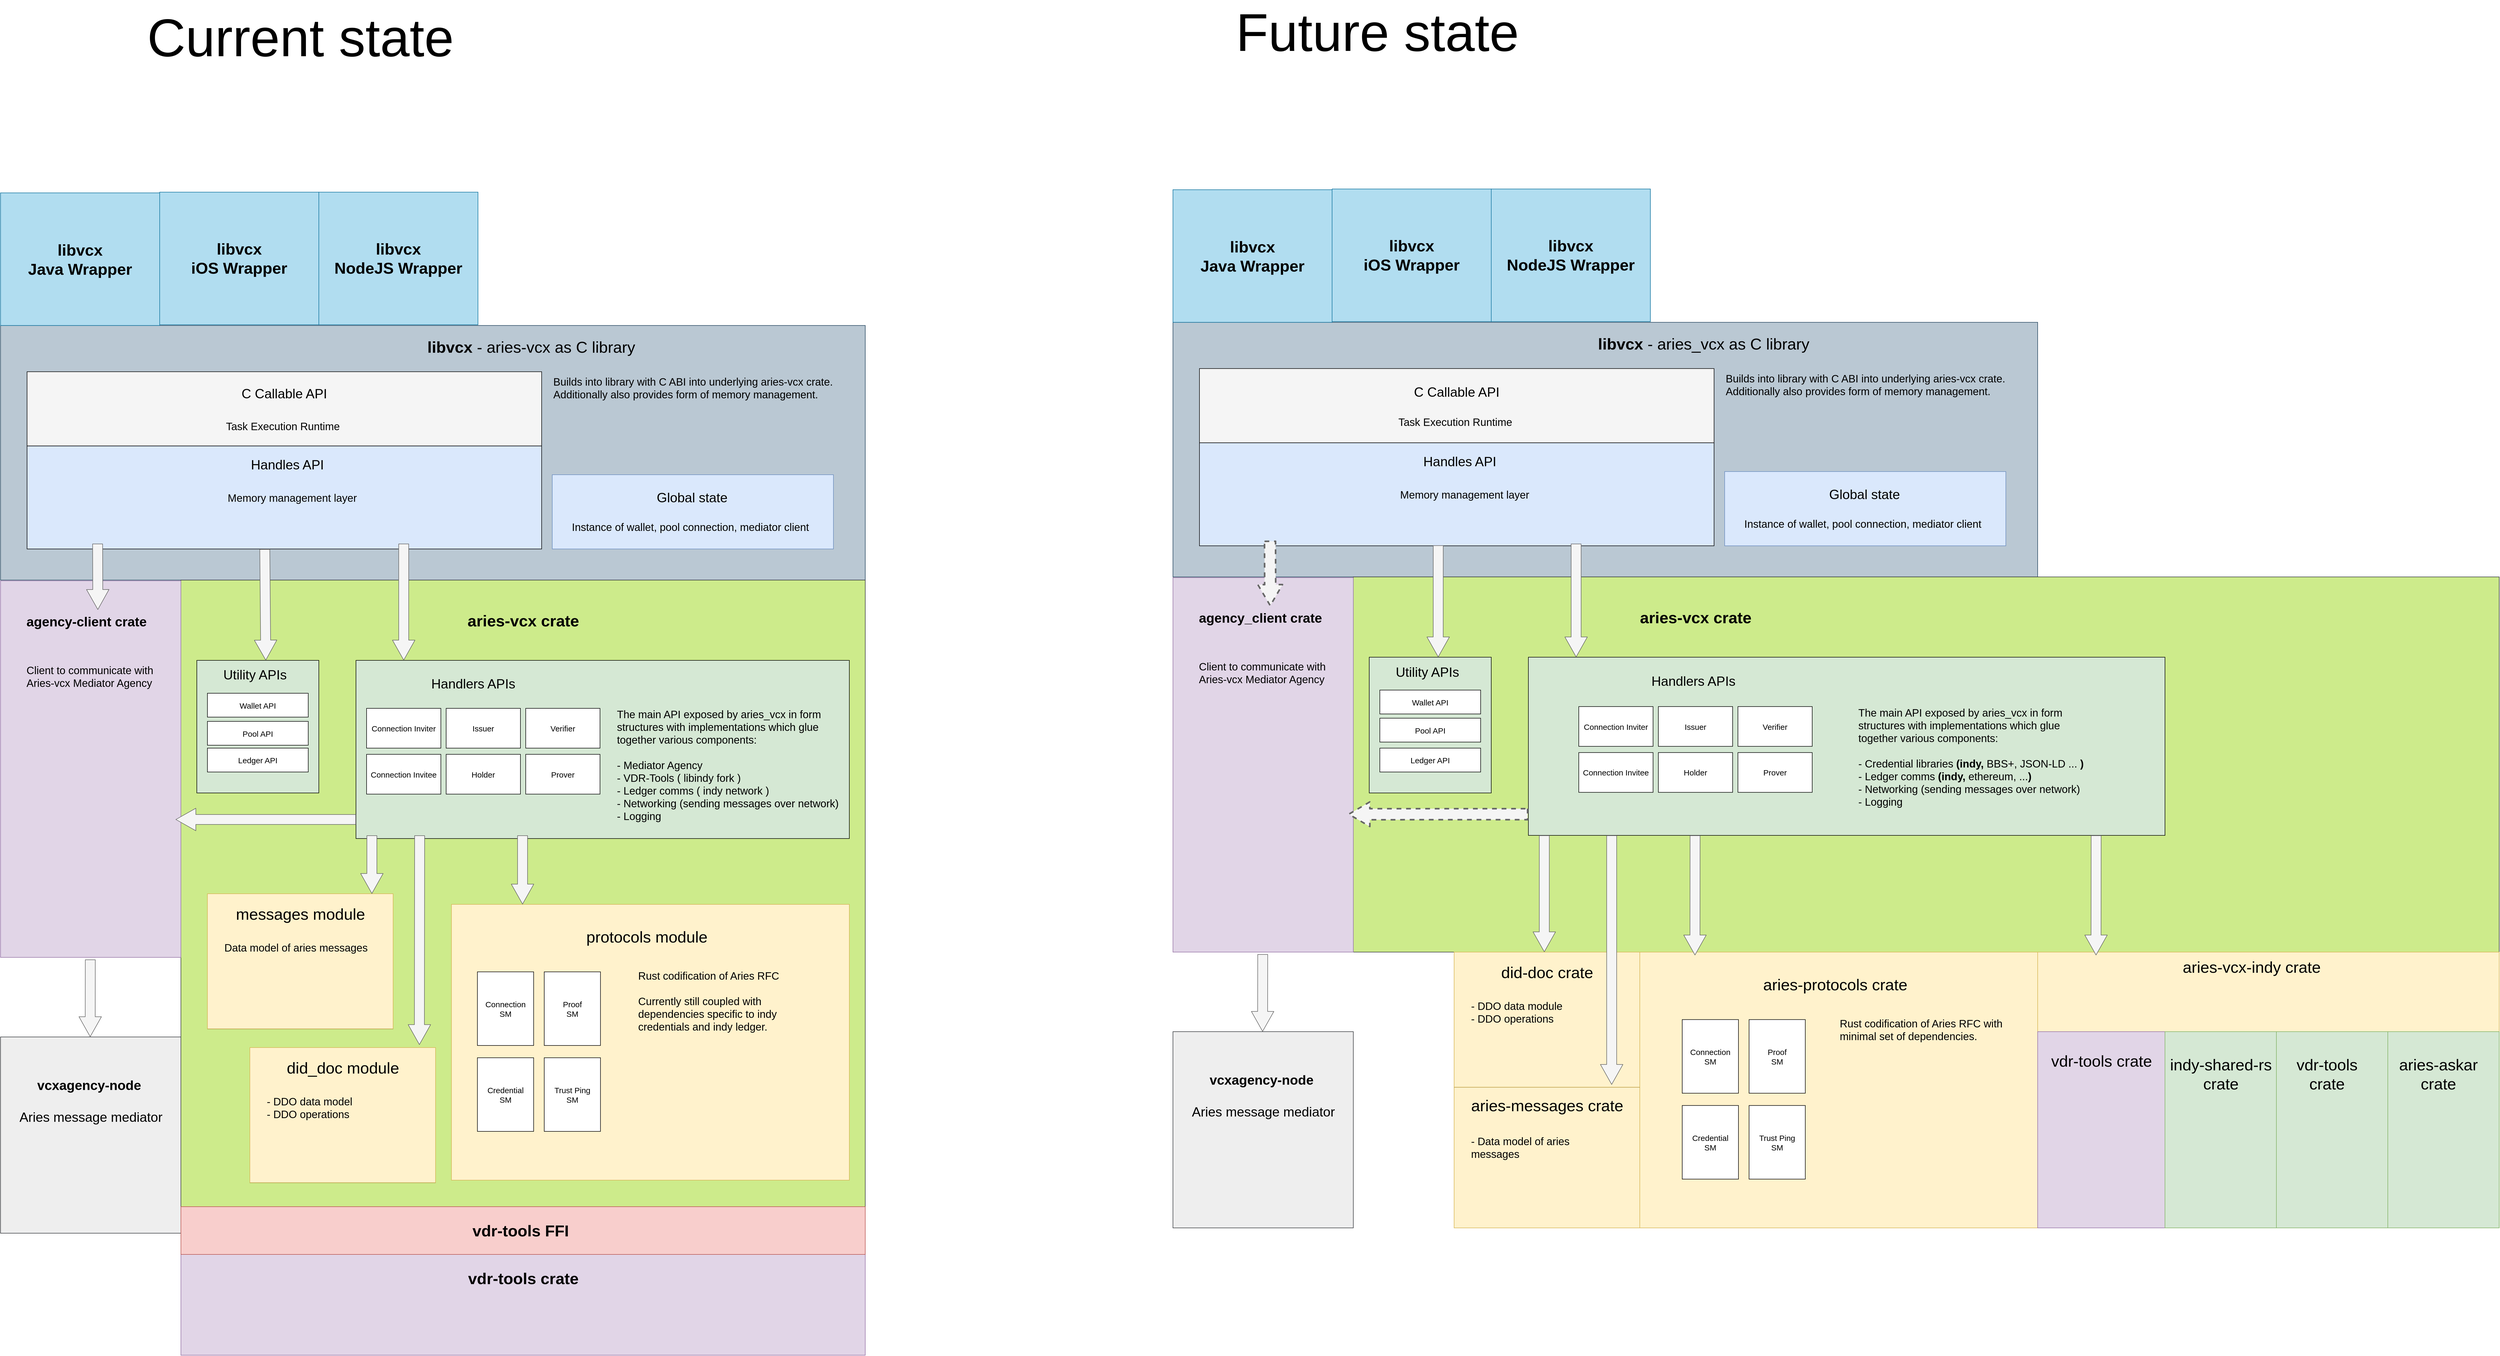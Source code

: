 <mxfile version="17.4.2" type="device"><diagram id="7Zz9Wzv7jeDoStbbdL4F" name="AriesVCX"><mxGraphModel dx="4703" dy="5279" grid="1" gridSize="10" guides="1" tooltips="1" connect="1" arrows="1" fold="1" page="1" pageScale="1" pageWidth="827" pageHeight="1169" math="0" shadow="0"><root><mxCell id="0"/><mxCell id="1" parent="0"/><mxCell id="syV9yuGqjeejQ7xi62S--37" value="&lt;font style=&quot;font-size: 100px&quot;&gt;Current state&lt;/font&gt;" style="text;html=1;align=center;verticalAlign=middle;resizable=0;points=[];autosize=1;strokeColor=none;" parent="1" vertex="1"><mxGeometry x="1550" y="10" width="590" height="50" as="geometry"/></mxCell><mxCell id="syV9yuGqjeejQ7xi62S--53" value="" style="rounded=0;whiteSpace=wrap;html=1;fillColor=#bac8d3;strokeColor=#23445d;" parent="1" vertex="1"><mxGeometry x="1280" y="578.63" width="1630" height="480" as="geometry"/></mxCell><mxCell id="syV9yuGqjeejQ7xi62S--54" value="" style="rounded=0;whiteSpace=wrap;html=1;fillColor=#cdeb8b;strokeColor=#36393d;shadow=0;strokeWidth=1;" parent="1" vertex="1"><mxGeometry x="1620" y="1058.63" width="1290" height="1231.37" as="geometry"/></mxCell><mxCell id="syV9yuGqjeejQ7xi62S--55" value="" style="rounded=0;whiteSpace=wrap;html=1;fillColor=#d5e8d4;" parent="1" vertex="1"><mxGeometry x="1950" y="1210" width="930" height="335.93" as="geometry"/></mxCell><mxCell id="syV9yuGqjeejQ7xi62S--56" value="&lt;span style=&quot;color: rgb(0 , 0 , 0)&quot;&gt;&lt;font style=&quot;font-size: 25px&quot;&gt;C Callable API&lt;br&gt;&lt;br&gt;&lt;/font&gt;&lt;/span&gt;&lt;span style=&quot;color: rgb(0 , 0 , 0) ; font-size: 20px ; text-align: left&quot;&gt;Task Execution Runtime&amp;nbsp;&lt;/span&gt;&lt;span style=&quot;color: rgb(0 , 0 , 0)&quot;&gt;&lt;font style=&quot;font-size: 25px&quot;&gt;&lt;br&gt;&lt;/font&gt;&lt;/span&gt;" style="rounded=0;whiteSpace=wrap;html=1;fillColor=#f5f5f5;fontColor=#333333;" parent="1" vertex="1"><mxGeometry x="1330" y="665.81" width="970" height="140" as="geometry"/></mxCell><mxCell id="syV9yuGqjeejQ7xi62S--57" value="" style="rounded=0;whiteSpace=wrap;html=1;fillColor=#dae8fc;" parent="1" vertex="1"><mxGeometry x="1330" y="805.81" width="970" height="194.19" as="geometry"/></mxCell><mxCell id="syV9yuGqjeejQ7xi62S--60" value="&lt;div style=&quot;text-align: left&quot;&gt;&lt;span style=&quot;font-size: 20px&quot;&gt;Memory management layer&lt;/span&gt;&lt;/div&gt;" style="text;html=1;strokeColor=none;fillColor=none;align=center;verticalAlign=middle;whiteSpace=wrap;rounded=0;" parent="1" vertex="1"><mxGeometry x="1560" y="873.53" width="540" height="58.75" as="geometry"/></mxCell><mxCell id="syV9yuGqjeejQ7xi62S--62" value="&lt;div style=&quot;text-align: center&quot;&gt;&lt;font face=&quot;helvetica&quot; style=&quot;font-size: 25px&quot;&gt;Handlers APIs&lt;/font&gt;&lt;/div&gt;" style="text;whiteSpace=wrap;html=1;" parent="1" vertex="1"><mxGeometry x="2090" y="1232.46" width="280" height="30" as="geometry"/></mxCell><mxCell id="syV9yuGqjeejQ7xi62S--63" value="&lt;span style=&quot;color: rgb(0 , 0 , 0) ; font-family: &amp;#34;helvetica&amp;#34; ; font-style: normal ; font-weight: 400 ; letter-spacing: normal ; text-align: center ; text-indent: 0px ; text-transform: none ; word-spacing: 0px ; display: inline ; float: none&quot;&gt;&lt;font style=&quot;font-size: 25px&quot;&gt;Handles API&lt;/font&gt;&lt;/span&gt;" style="text;whiteSpace=wrap;html=1;" parent="1" vertex="1"><mxGeometry x="1750" y="818.63" width="170" height="30" as="geometry"/></mxCell><mxCell id="syV9yuGqjeejQ7xi62S--64" value="&lt;font size=&quot;1&quot;&gt;&lt;b style=&quot;font-size: 30px&quot;&gt;aries-vcx crate&lt;/b&gt;&lt;/font&gt;" style="text;html=1;align=center;verticalAlign=middle;resizable=0;points=[];autosize=1;" parent="1" vertex="1"><mxGeometry x="2150" y="1120" width="230" height="30" as="geometry"/></mxCell><mxCell id="syV9yuGqjeejQ7xi62S--65" value="&lt;font style=&quot;font-size: 15px&quot;&gt;Connection Inviter&lt;/font&gt;" style="rounded=0;whiteSpace=wrap;html=1;" parent="1" vertex="1"><mxGeometry x="1970" y="1300.47" width="140" height="75" as="geometry"/></mxCell><mxCell id="syV9yuGqjeejQ7xi62S--66" value="&lt;font style=&quot;font-size: 15px&quot;&gt;Connection Invitee&lt;/font&gt;" style="rounded=0;whiteSpace=wrap;html=1;" parent="1" vertex="1"><mxGeometry x="1970" y="1387.18" width="140" height="75" as="geometry"/></mxCell><mxCell id="syV9yuGqjeejQ7xi62S--67" value="&lt;font style=&quot;font-size: 15px&quot;&gt;Issuer&lt;/font&gt;" style="rounded=0;whiteSpace=wrap;html=1;" parent="1" vertex="1"><mxGeometry x="2120" y="1300.47" width="140" height="75" as="geometry"/></mxCell><mxCell id="syV9yuGqjeejQ7xi62S--68" value="&lt;font style=&quot;font-size: 15px&quot;&gt;Holder&lt;/font&gt;" style="rounded=0;whiteSpace=wrap;html=1;" parent="1" vertex="1"><mxGeometry x="2120" y="1387.18" width="140" height="75" as="geometry"/></mxCell><mxCell id="syV9yuGqjeejQ7xi62S--69" value="&lt;font style=&quot;font-size: 15px&quot;&gt;Verifier&lt;/font&gt;" style="rounded=0;whiteSpace=wrap;html=1;" parent="1" vertex="1"><mxGeometry x="2270" y="1300.47" width="140" height="75" as="geometry"/></mxCell><mxCell id="syV9yuGqjeejQ7xi62S--70" value="&lt;font style=&quot;font-size: 15px&quot;&gt;Prover&lt;/font&gt;" style="rounded=0;whiteSpace=wrap;html=1;" parent="1" vertex="1"><mxGeometry x="2270" y="1387.18" width="140" height="75" as="geometry"/></mxCell><mxCell id="syV9yuGqjeejQ7xi62S--71" value="" style="rounded=0;whiteSpace=wrap;html=1;fillColor=#d5e8d4;" parent="1" vertex="1"><mxGeometry x="1650" y="1210" width="230" height="250" as="geometry"/></mxCell><mxCell id="syV9yuGqjeejQ7xi62S--72" value="&lt;div style=&quot;text-align: center&quot;&gt;&lt;font face=&quot;helvetica&quot; style=&quot;font-size: 25px&quot;&gt;Utility APIs&lt;/font&gt;&lt;/div&gt;" style="text;whiteSpace=wrap;html=1;" parent="1" vertex="1"><mxGeometry x="1697.5" y="1215.46" width="132.5" height="30" as="geometry"/></mxCell><mxCell id="syV9yuGqjeejQ7xi62S--73" value="&lt;font style=&quot;font-size: 15px&quot;&gt;Wallet API&lt;/font&gt;" style="rounded=0;whiteSpace=wrap;html=1;" parent="1" vertex="1"><mxGeometry x="1670" y="1272" width="190" height="45" as="geometry"/></mxCell><mxCell id="syV9yuGqjeejQ7xi62S--74" value="&lt;font style=&quot;font-size: 15px&quot;&gt;Pool API&lt;/font&gt;" style="rounded=0;whiteSpace=wrap;html=1;" parent="1" vertex="1"><mxGeometry x="1670" y="1325" width="190" height="45" as="geometry"/></mxCell><mxCell id="syV9yuGqjeejQ7xi62S--75" value="&lt;font style=&quot;font-size: 20px&quot;&gt;The main API exposed by aries_vcx in form&amp;nbsp;&lt;br&gt;structures with implementations which&amp;nbsp;glue&lt;br&gt;together various components:&lt;br&gt;&lt;br&gt;- Mediator Agency&lt;br&gt;- VDR-Tools ( libindy fork )&lt;br&gt;- Ledger comms ( indy network )&lt;br&gt;- Networking (sending messages over network)&lt;br&gt;- Logging&lt;br&gt;&lt;/font&gt;" style="text;html=1;align=left;verticalAlign=middle;resizable=0;points=[];autosize=1;fillColor=none;" parent="1" vertex="1"><mxGeometry x="2440" y="1327.18" width="430" height="160" as="geometry"/></mxCell><mxCell id="syV9yuGqjeejQ7xi62S--76" value="&lt;font style=&quot;font-size: 30px&quot;&gt;&lt;b&gt;libvcx&lt;/b&gt;&amp;nbsp;-&amp;nbsp;aries-vcx&lt;b&gt; &lt;/b&gt;as C library&lt;/font&gt;" style="text;html=1;align=center;verticalAlign=middle;resizable=0;points=[];autosize=1;" parent="1" vertex="1"><mxGeometry x="2075" y="603.63" width="410" height="30" as="geometry"/></mxCell><mxCell id="syV9yuGqjeejQ7xi62S--77" value="&lt;font style=&quot;font-size: 20px&quot;&gt;Builds into library with C ABI into underlying aries-vcx crate.&lt;br&gt;Additionally also provides form of memory management.&lt;br&gt;&lt;/font&gt;" style="text;whiteSpace=wrap;html=1;" parent="1" vertex="1"><mxGeometry x="2320" y="665.81" width="560" height="119.07" as="geometry"/></mxCell><mxCell id="syV9yuGqjeejQ7xi62S--78" value="" style="group;strokeColor=#000000;" parent="1" vertex="1" connectable="0"><mxGeometry x="2130" y="1670" width="750" height="520" as="geometry"/></mxCell><mxCell id="syV9yuGqjeejQ7xi62S--79" value="" style="rounded=0;whiteSpace=wrap;html=1;fillColor=#fff2cc;strokeColor=#d6b656;" parent="syV9yuGqjeejQ7xi62S--78" vertex="1"><mxGeometry width="750" height="520" as="geometry"/></mxCell><mxCell id="syV9yuGqjeejQ7xi62S--80" value="&lt;font size=&quot;1&quot;&gt;&lt;span style=&quot;font-size: 30px&quot;&gt;protocols module&lt;/span&gt;&lt;/font&gt;" style="text;html=1;align=center;verticalAlign=middle;resizable=0;points=[];autosize=1;" parent="syV9yuGqjeejQ7xi62S--78" vertex="1"><mxGeometry x="247.747" y="46.27" width="240" height="30" as="geometry"/></mxCell><mxCell id="syV9yuGqjeejQ7xi62S--81" value="&lt;font style=&quot;font-size: 15px&quot;&gt;Connection &lt;br&gt;SM&lt;/font&gt;" style="rounded=0;whiteSpace=wrap;html=1;" parent="syV9yuGqjeejQ7xi62S--78" vertex="1"><mxGeometry x="48.913" y="127.25" width="105.978" height="138.818" as="geometry"/></mxCell><mxCell id="syV9yuGqjeejQ7xi62S--82" value="&lt;font style=&quot;font-size: 20px&quot;&gt;&lt;span style=&quot;color: rgb(0 , 0 , 0) ; font-family: &amp;#34;helvetica&amp;#34; ; font-style: normal ; font-weight: 400 ; letter-spacing: normal ; text-align: left ; text-indent: 0px ; text-transform: none ; word-spacing: 0px ; display: inline ; float: none&quot;&gt;Rust codification of Aries RFC&lt;br&gt;&lt;/span&gt;&lt;br&gt;Currently still coupled with dependencies specific to indy credentials and indy ledger.&lt;br style=&quot;color: rgb(0 , 0 , 0) ; font-family: &amp;#34;helvetica&amp;#34; ; font-style: normal ; font-weight: 400 ; letter-spacing: normal ; text-align: left ; text-indent: 0px ; text-transform: none ; word-spacing: 0px&quot;&gt;&lt;br&gt;&lt;/font&gt;" style="text;whiteSpace=wrap;html=1;" parent="syV9yuGqjeejQ7xi62S--78" vertex="1"><mxGeometry x="350" y="115.68" width="361.34" height="184.32" as="geometry"/></mxCell><mxCell id="syV9yuGqjeejQ7xi62S--83" value="&lt;font style=&quot;font-size: 15px&quot;&gt;Credential&lt;br&gt;SM&lt;/font&gt;" style="rounded=0;whiteSpace=wrap;html=1;" parent="syV9yuGqjeejQ7xi62S--78" vertex="1"><mxGeometry x="48.913" y="289.204" width="105.978" height="138.818" as="geometry"/></mxCell><mxCell id="syV9yuGqjeejQ7xi62S--84" value="&lt;font style=&quot;font-size: 15px&quot;&gt;Proof&lt;br&gt;SM&lt;/font&gt;" style="rounded=0;whiteSpace=wrap;html=1;" parent="syV9yuGqjeejQ7xi62S--78" vertex="1"><mxGeometry x="174.897" y="127.25" width="105.978" height="138.818" as="geometry"/></mxCell><mxCell id="syV9yuGqjeejQ7xi62S--85" value="&lt;font style=&quot;font-size: 15px&quot;&gt;Trust Ping&lt;br&gt;SM&lt;/font&gt;" style="rounded=0;whiteSpace=wrap;html=1;" parent="syV9yuGqjeejQ7xi62S--78" vertex="1"><mxGeometry x="174.897" y="289.204" width="105.978" height="138.818" as="geometry"/></mxCell><mxCell id="syV9yuGqjeejQ7xi62S--86" value="" style="group;strokeColor=#000000;" parent="1" vertex="1" connectable="0"><mxGeometry x="1280" y="1060" width="340" height="710" as="geometry"/></mxCell><mxCell id="syV9yuGqjeejQ7xi62S--87" value="" style="rounded=0;whiteSpace=wrap;html=1;fillColor=#e1d5e7;strokeColor=#9673a6;" parent="syV9yuGqjeejQ7xi62S--86" vertex="1"><mxGeometry width="340" height="710.0" as="geometry"/></mxCell><mxCell id="syV9yuGqjeejQ7xi62S--88" value="&lt;b style=&quot;color: rgb(0 , 0 , 0) ; font-family: &amp;#34;helvetica&amp;#34; ; font-size: 12px ; font-style: normal ; letter-spacing: normal ; text-align: center ; text-indent: 0px ; text-transform: none ; word-spacing: 0px&quot;&gt;&lt;font style=&quot;font-size: 25px&quot;&gt;agency-client crate&lt;/font&gt;&lt;/b&gt;" style="text;whiteSpace=wrap;html=1;" parent="syV9yuGqjeejQ7xi62S--86" vertex="1"><mxGeometry x="47.449" y="54.619" width="271.948" height="81.929" as="geometry"/></mxCell><mxCell id="syV9yuGqjeejQ7xi62S--89" value="&lt;font style=&quot;color: rgb(0 , 0 , 0) ; font-style: normal ; font-weight: 400 ; letter-spacing: normal ; text-align: left ; text-indent: 0px ; text-transform: none ; word-spacing: 0px ; font-family: &amp;#34;helvetica&amp;#34; ; font-size: 20px&quot;&gt;Client to communicate with&lt;br&gt;Aries-vcx Mediator Agency&lt;span style=&quot;color: rgb(0 , 0 , 0) ; font-family: &amp;#34;helvetica&amp;#34; ; font-style: normal ; font-weight: 400 ; letter-spacing: normal ; text-align: left ; text-indent: 0px ; text-transform: none ; word-spacing: 0px&quot;&gt;&lt;br&gt;&lt;/span&gt;&lt;/font&gt;" style="text;whiteSpace=wrap;html=1;" parent="syV9yuGqjeejQ7xi62S--86" vertex="1"><mxGeometry x="47.452" y="149.999" width="313.158" height="382.308" as="geometry"/></mxCell><mxCell id="syV9yuGqjeejQ7xi62S--90" value="" style="rounded=0;whiteSpace=wrap;html=1;fillColor=#dae8fc;strokeColor=#6c8ebf;" parent="1" vertex="1"><mxGeometry x="2320" y="860" width="530" height="140" as="geometry"/></mxCell><mxCell id="syV9yuGqjeejQ7xi62S--91" value="&lt;div style=&quot;text-align: center&quot;&gt;&lt;font face=&quot;helvetica&quot; style=&quot;font-size: 25px ; font-weight: normal&quot;&gt;Global state&lt;/font&gt;&lt;/div&gt;" style="text;whiteSpace=wrap;html=1;fontStyle=1" parent="1" vertex="1"><mxGeometry x="2515" y="881.13" width="280" height="30" as="geometry"/></mxCell><mxCell id="syV9yuGqjeejQ7xi62S--92" value="&lt;div style=&quot;text-align: left&quot;&gt;&lt;span style=&quot;font-size: 20px&quot;&gt;Instance of wallet, pool connection, mediator client&lt;/span&gt;&lt;/div&gt;" style="text;html=1;strokeColor=none;fillColor=none;align=center;verticalAlign=middle;whiteSpace=wrap;rounded=0;" parent="1" vertex="1"><mxGeometry x="2330" y="950" width="500.62" height="15.05" as="geometry"/></mxCell><mxCell id="syV9yuGqjeejQ7xi62S--93" value="" style="shape=flexArrow;endArrow=classic;html=1;endWidth=22.561;endSize=12.212;width=18.824;fillColor=#f5f5f5;strokeColor=#666666;" parent="1" edge="1"><mxGeometry width="50" height="50" relative="1" as="geometry"><mxPoint x="2040" y="990" as="sourcePoint"/><mxPoint x="2040" y="1210" as="targetPoint"/></mxGeometry></mxCell><mxCell id="syV9yuGqjeejQ7xi62S--103" value="&lt;font style=&quot;font-size: 30px&quot;&gt;&lt;b&gt;libvcx &lt;br&gt;Java Wrapper&lt;/b&gt;&lt;/font&gt;" style="rounded=0;whiteSpace=wrap;html=1;fillColor=#b1ddf0;strokeColor=#10739e;" parent="1" vertex="1"><mxGeometry x="1280" y="328.63" width="300" height="250" as="geometry"/></mxCell><mxCell id="syV9yuGqjeejQ7xi62S--104" value="&lt;font style=&quot;font-size: 30px&quot;&gt;&lt;b&gt;libvcx&lt;br&gt;NodeJS Wrapper&lt;/b&gt;&lt;/font&gt;" style="rounded=0;whiteSpace=wrap;html=1;fillColor=#b1ddf0;strokeColor=#10739e;" parent="1" vertex="1"><mxGeometry x="1880" y="327.26" width="300" height="250" as="geometry"/></mxCell><mxCell id="syV9yuGqjeejQ7xi62S--105" value="&lt;font style=&quot;font-size: 30px&quot;&gt;&lt;b&gt;libvcx&lt;br&gt;iOS Wrapper&lt;/b&gt;&lt;/font&gt;" style="rounded=0;whiteSpace=wrap;html=1;fillColor=#b1ddf0;strokeColor=#10739e;" parent="1" vertex="1"><mxGeometry x="1580" y="327.26" width="300" height="250" as="geometry"/></mxCell><mxCell id="syV9yuGqjeejQ7xi62S--106" value="" style="shape=flexArrow;endArrow=classic;html=1;endWidth=22.561;endSize=12.212;width=18.824;fillColor=#f5f5f5;strokeColor=#666666;exitX=0.462;exitY=1.001;exitDx=0;exitDy=0;exitPerimeter=0;" parent="1" source="syV9yuGqjeejQ7xi62S--57" edge="1"><mxGeometry width="50" height="50" relative="1" as="geometry"><mxPoint x="1780" y="1024.879" as="sourcePoint"/><mxPoint x="1780" y="1210" as="targetPoint"/></mxGeometry></mxCell><mxCell id="syV9yuGqjeejQ7xi62S--117" value="" style="group;strokeColor=#000000;" parent="1" vertex="1" connectable="0"><mxGeometry x="1670" y="1650" width="350" height="254.69" as="geometry"/></mxCell><mxCell id="syV9yuGqjeejQ7xi62S--118" value="" style="rounded=0;whiteSpace=wrap;html=1;fillColor=#fff2cc;strokeColor=#d6b656;" parent="syV9yuGqjeejQ7xi62S--117" vertex="1"><mxGeometry width="350" height="254.69" as="geometry"/></mxCell><mxCell id="syV9yuGqjeejQ7xi62S--119" value="&lt;font size=&quot;1&quot;&gt;&lt;span style=&quot;font-size: 30px&quot;&gt;messages module&lt;/span&gt;&lt;/font&gt;" style="text;html=1;align=center;verticalAlign=middle;resizable=0;points=[];autosize=1;" parent="syV9yuGqjeejQ7xi62S--117" vertex="1"><mxGeometry x="45.0" y="22.663" width="260" height="30" as="geometry"/></mxCell><mxCell id="syV9yuGqjeejQ7xi62S--121" value="&lt;font face=&quot;helvetica&quot;&gt;&lt;span style=&quot;font-size: 20px&quot;&gt;Data model of aries messages&lt;/span&gt;&lt;/font&gt;" style="text;whiteSpace=wrap;html=1;" parent="syV9yuGqjeejQ7xi62S--117" vertex="1"><mxGeometry x="29.51" y="83.16" width="290.49" height="101.27" as="geometry"/></mxCell><mxCell id="syV9yuGqjeejQ7xi62S--127" value="" style="shape=flexArrow;endArrow=classic;html=1;endWidth=22.561;endSize=12.212;width=18.824;fillColor=#f5f5f5;strokeColor=#666666;" parent="1" edge="1"><mxGeometry width="50" height="50" relative="1" as="geometry"><mxPoint x="1980" y="1540" as="sourcePoint"/><mxPoint x="1980" y="1650" as="targetPoint"/></mxGeometry></mxCell><mxCell id="syV9yuGqjeejQ7xi62S--128" value="" style="shape=flexArrow;endArrow=classic;html=1;endWidth=22.561;endSize=12.212;width=18.824;fillColor=#f5f5f5;strokeColor=#666666;" parent="1" edge="1"><mxGeometry width="50" height="50" relative="1" as="geometry"><mxPoint x="2264" y="1540" as="sourcePoint"/><mxPoint x="2264" y="1670" as="targetPoint"/></mxGeometry></mxCell><mxCell id="syV9yuGqjeejQ7xi62S--129" value="" style="group;strokeColor=#000000;" parent="1" vertex="1" connectable="0"><mxGeometry x="1750" y="1940" width="350" height="254.69" as="geometry"/></mxCell><mxCell id="syV9yuGqjeejQ7xi62S--130" value="" style="rounded=0;whiteSpace=wrap;html=1;fillColor=#fff2cc;strokeColor=#d6b656;" parent="syV9yuGqjeejQ7xi62S--129" vertex="1"><mxGeometry width="350" height="254.69" as="geometry"/></mxCell><mxCell id="syV9yuGqjeejQ7xi62S--131" value="&lt;font size=&quot;1&quot;&gt;&lt;span style=&quot;font-size: 30px&quot;&gt;did_doc module&lt;/span&gt;&lt;/font&gt;" style="text;html=1;align=center;verticalAlign=middle;resizable=0;points=[];autosize=1;" parent="syV9yuGqjeejQ7xi62S--129" vertex="1"><mxGeometry x="60.0" y="22.663" width="230" height="30" as="geometry"/></mxCell><mxCell id="syV9yuGqjeejQ7xi62S--132" value="&lt;font face=&quot;helvetica&quot;&gt;&lt;span style=&quot;font-size: 20px&quot;&gt;- DDO data model&lt;br&gt;- DDO operations&lt;br&gt;&lt;/span&gt;&lt;/font&gt;" style="text;whiteSpace=wrap;html=1;" parent="syV9yuGqjeejQ7xi62S--129" vertex="1"><mxGeometry x="29.512" y="83.161" width="247.846" height="101.27" as="geometry"/></mxCell><mxCell id="syV9yuGqjeejQ7xi62S--133" value="" style="shape=flexArrow;endArrow=classic;html=1;endWidth=22.561;endSize=12.212;width=18.824;fillColor=#f5f5f5;strokeColor=#666666;entryX=0.913;entryY=-0.02;entryDx=0;entryDy=0;entryPerimeter=0;" parent="1" target="syV9yuGqjeejQ7xi62S--130" edge="1"><mxGeometry width="50" height="50" relative="1" as="geometry"><mxPoint x="2070" y="1540" as="sourcePoint"/><mxPoint x="2067" y="1650" as="targetPoint"/></mxGeometry></mxCell><mxCell id="syV9yuGqjeejQ7xi62S--135" value="" style="shape=flexArrow;endArrow=classic;html=1;endWidth=22.561;endSize=12.212;width=18.824;fillColor=#f5f5f5;strokeColor=#666666;entryX=0.5;entryY=0;entryDx=0;entryDy=0;" parent="1" target="syV9yuGqjeejQ7xi62S--88" edge="1"><mxGeometry width="50" height="50" relative="1" as="geometry"><mxPoint x="1463" y="990" as="sourcePoint"/><mxPoint x="1470" y="1080" as="targetPoint"/></mxGeometry></mxCell><mxCell id="syV9yuGqjeejQ7xi62S--134" value="" style="shape=flexArrow;endArrow=classic;html=1;endWidth=22.561;endSize=12.212;width=18.824;fillColor=#f5f5f5;strokeColor=#666666;" parent="1" edge="1"><mxGeometry width="50" height="50" relative="1" as="geometry"><mxPoint x="1950" y="1510" as="sourcePoint"/><mxPoint x="1610" y="1510" as="targetPoint"/></mxGeometry></mxCell><mxCell id="1e5rBk3PHPZk0j-CVuZ7-1" value="" style="rounded=0;whiteSpace=wrap;html=1;fillColor=#bac8d3;strokeColor=#23445d;" parent="1" vertex="1"><mxGeometry x="3490" y="572.67" width="1630" height="480" as="geometry"/></mxCell><mxCell id="1e5rBk3PHPZk0j-CVuZ7-2" value="" style="rounded=0;whiteSpace=wrap;html=1;fillColor=#cdeb8b;strokeColor=#36393d;shadow=0;strokeWidth=1;" parent="1" vertex="1"><mxGeometry x="3830" y="1052.67" width="2160" height="707.33" as="geometry"/></mxCell><mxCell id="1e5rBk3PHPZk0j-CVuZ7-3" value="" style="rounded=0;whiteSpace=wrap;html=1;fillColor=#d5e8d4;" parent="1" vertex="1"><mxGeometry x="4160" y="1204.04" width="1200" height="335.93" as="geometry"/></mxCell><mxCell id="1e5rBk3PHPZk0j-CVuZ7-4" value="&lt;span style=&quot;color: rgb(0 , 0 , 0)&quot;&gt;&lt;font style=&quot;font-size: 25px&quot;&gt;C Callable API&lt;br&gt;&lt;br&gt;&lt;/font&gt;&lt;/span&gt;&lt;span style=&quot;color: rgb(0 , 0 , 0) ; font-size: 20px ; text-align: left&quot;&gt;Task Execution Runtime&amp;nbsp;&lt;/span&gt;" style="rounded=0;whiteSpace=wrap;html=1;fillColor=#f5f5f5;fontColor=#333333;" parent="1" vertex="1"><mxGeometry x="3540" y="659.85" width="970" height="140" as="geometry"/></mxCell><mxCell id="1e5rBk3PHPZk0j-CVuZ7-5" value="" style="rounded=0;whiteSpace=wrap;html=1;fillColor=#dae8fc;" parent="1" vertex="1"><mxGeometry x="3540" y="799.85" width="970" height="194.19" as="geometry"/></mxCell><mxCell id="1e5rBk3PHPZk0j-CVuZ7-6" value="&lt;div style=&quot;text-align: left&quot;&gt;&lt;span style=&quot;font-size: 20px&quot;&gt;Memory management layer&lt;/span&gt;&lt;br&gt;&lt;/div&gt;" style="text;html=1;strokeColor=none;fillColor=none;align=center;verticalAlign=middle;whiteSpace=wrap;rounded=0;" parent="1" vertex="1"><mxGeometry x="3770" y="867.57" width="540" height="58.75" as="geometry"/></mxCell><mxCell id="1e5rBk3PHPZk0j-CVuZ7-7" value="&lt;div style=&quot;text-align: center&quot;&gt;&lt;font face=&quot;helvetica&quot; style=&quot;font-size: 25px&quot;&gt;Handlers APIs&lt;/font&gt;&lt;/div&gt;" style="text;whiteSpace=wrap;html=1;" parent="1" vertex="1"><mxGeometry x="4390" y="1226.5" width="280" height="30" as="geometry"/></mxCell><mxCell id="1e5rBk3PHPZk0j-CVuZ7-8" value="&lt;span style=&quot;color: rgb(0 , 0 , 0) ; font-family: &amp;#34;helvetica&amp;#34; ; font-style: normal ; font-weight: 400 ; letter-spacing: normal ; text-align: center ; text-indent: 0px ; text-transform: none ; word-spacing: 0px ; display: inline ; float: none&quot;&gt;&lt;font style=&quot;font-size: 25px&quot;&gt;Handles API&lt;/font&gt;&lt;/span&gt;" style="text;whiteSpace=wrap;html=1;" parent="1" vertex="1"><mxGeometry x="3960" y="812.67" width="170" height="30" as="geometry"/></mxCell><mxCell id="1e5rBk3PHPZk0j-CVuZ7-9" value="&lt;font size=&quot;1&quot;&gt;&lt;b style=&quot;font-size: 30px&quot;&gt;aries-vcx crate&lt;/b&gt;&lt;/font&gt;" style="text;html=1;align=center;verticalAlign=middle;resizable=0;points=[];autosize=1;" parent="1" vertex="1"><mxGeometry x="4360" y="1114.04" width="230" height="30" as="geometry"/></mxCell><mxCell id="1e5rBk3PHPZk0j-CVuZ7-10" value="&lt;font style=&quot;font-size: 15px&quot;&gt;Connection Inviter&lt;/font&gt;" style="rounded=0;whiteSpace=wrap;html=1;" parent="1" vertex="1"><mxGeometry x="4255" y="1297.11" width="140" height="75" as="geometry"/></mxCell><mxCell id="1e5rBk3PHPZk0j-CVuZ7-11" value="&lt;font style=&quot;font-size: 15px&quot;&gt;Connection Invitee&lt;/font&gt;" style="rounded=0;whiteSpace=wrap;html=1;" parent="1" vertex="1"><mxGeometry x="4255" y="1383.82" width="140" height="75" as="geometry"/></mxCell><mxCell id="1e5rBk3PHPZk0j-CVuZ7-12" value="&lt;font style=&quot;font-size: 15px&quot;&gt;Issuer&lt;/font&gt;" style="rounded=0;whiteSpace=wrap;html=1;" parent="1" vertex="1"><mxGeometry x="4405" y="1297.11" width="140" height="75" as="geometry"/></mxCell><mxCell id="1e5rBk3PHPZk0j-CVuZ7-13" value="&lt;font style=&quot;font-size: 15px&quot;&gt;Holder&lt;/font&gt;" style="rounded=0;whiteSpace=wrap;html=1;" parent="1" vertex="1"><mxGeometry x="4405" y="1383.82" width="140" height="75" as="geometry"/></mxCell><mxCell id="1e5rBk3PHPZk0j-CVuZ7-14" value="&lt;font style=&quot;font-size: 15px&quot;&gt;Verifier&lt;/font&gt;" style="rounded=0;whiteSpace=wrap;html=1;" parent="1" vertex="1"><mxGeometry x="4555" y="1297.11" width="140" height="75" as="geometry"/></mxCell><mxCell id="1e5rBk3PHPZk0j-CVuZ7-15" value="&lt;font style=&quot;font-size: 15px&quot;&gt;Prover&lt;/font&gt;" style="rounded=0;whiteSpace=wrap;html=1;" parent="1" vertex="1"><mxGeometry x="4555" y="1383.82" width="140" height="75" as="geometry"/></mxCell><mxCell id="1e5rBk3PHPZk0j-CVuZ7-16" value="" style="rounded=0;whiteSpace=wrap;html=1;fillColor=#d5e8d4;" parent="1" vertex="1"><mxGeometry x="3860" y="1204.04" width="230" height="255.96" as="geometry"/></mxCell><mxCell id="1e5rBk3PHPZk0j-CVuZ7-17" value="&lt;div style=&quot;text-align: center&quot;&gt;&lt;font face=&quot;helvetica&quot; style=&quot;font-size: 25px&quot;&gt;Utility APIs&lt;/font&gt;&lt;/div&gt;" style="text;whiteSpace=wrap;html=1;" parent="1" vertex="1"><mxGeometry x="3907.5" y="1209.5" width="132.5" height="30" as="geometry"/></mxCell><mxCell id="1e5rBk3PHPZk0j-CVuZ7-18" value="&lt;font style=&quot;font-size: 15px&quot;&gt;Wallet API&lt;/font&gt;" style="rounded=0;whiteSpace=wrap;html=1;" parent="1" vertex="1"><mxGeometry x="3880" y="1266.04" width="190" height="45" as="geometry"/></mxCell><mxCell id="1e5rBk3PHPZk0j-CVuZ7-19" value="&lt;font style=&quot;font-size: 15px&quot;&gt;Pool API&lt;/font&gt;" style="rounded=0;whiteSpace=wrap;html=1;" parent="1" vertex="1"><mxGeometry x="3880" y="1319.04" width="190" height="45" as="geometry"/></mxCell><mxCell id="1e5rBk3PHPZk0j-CVuZ7-20" value="&lt;font style=&quot;font-size: 20px&quot;&gt;The main API exposed by aries_vcx in form&amp;nbsp;&lt;br&gt;structures with implementations which&amp;nbsp;glue&lt;br&gt;together various components:&lt;br&gt;&lt;br&gt;- Credential libraries&amp;nbsp;&lt;b&gt;(indy,&amp;nbsp;&lt;/b&gt;BBS+, JSON-LD ...&amp;nbsp;&lt;b&gt;)&lt;/b&gt;&lt;br&gt;- Ledger comms&amp;nbsp;&lt;b&gt;(indy,&amp;nbsp;&lt;/b&gt;ethereum, ...&lt;b&gt;)&lt;/b&gt;&lt;br&gt;- Networking (sending messages over network)&lt;br&gt;- Logging&lt;br&gt;&lt;/font&gt;" style="text;html=1;align=left;verticalAlign=middle;resizable=0;points=[];autosize=1;fillColor=none;" parent="1" vertex="1"><mxGeometry x="4780" y="1322.18" width="440" height="140" as="geometry"/></mxCell><mxCell id="1e5rBk3PHPZk0j-CVuZ7-21" value="&lt;font style=&quot;font-size: 30px&quot;&gt;&lt;b&gt;libvcx&lt;/b&gt;&amp;nbsp;-&amp;nbsp;aries_vcx&lt;b&gt; &lt;/b&gt;as C library&lt;/font&gt;" style="text;html=1;align=center;verticalAlign=middle;resizable=0;points=[];autosize=1;" parent="1" vertex="1"><mxGeometry x="4285" y="597.67" width="410" height="30" as="geometry"/></mxCell><mxCell id="1e5rBk3PHPZk0j-CVuZ7-22" value="&lt;font style=&quot;font-size: 20px&quot;&gt;Builds into library with C ABI into underlying aries-vcx crate.&lt;br&gt;Additionally also provides form of memory management.&lt;br&gt;&lt;/font&gt;" style="text;whiteSpace=wrap;html=1;" parent="1" vertex="1"><mxGeometry x="4530" y="659.85" width="560" height="119.07" as="geometry"/></mxCell><mxCell id="1e5rBk3PHPZk0j-CVuZ7-23" value="" style="group;strokeColor=#000000;" parent="1" vertex="1" connectable="0"><mxGeometry x="4370" y="1760" width="750" height="520" as="geometry"/></mxCell><mxCell id="1e5rBk3PHPZk0j-CVuZ7-24" value="" style="rounded=0;whiteSpace=wrap;html=1;fillColor=#fff2cc;strokeColor=#d6b656;" parent="1e5rBk3PHPZk0j-CVuZ7-23" vertex="1"><mxGeometry width="750" height="520" as="geometry"/></mxCell><mxCell id="1e5rBk3PHPZk0j-CVuZ7-25" value="&lt;font size=&quot;1&quot;&gt;&lt;span style=&quot;font-size: 30px&quot;&gt;aries-protocols crate&lt;/span&gt;&lt;/font&gt;" style="text;html=1;align=center;verticalAlign=middle;resizable=0;points=[];autosize=1;" parent="1e5rBk3PHPZk0j-CVuZ7-23" vertex="1"><mxGeometry x="222.747" y="46.27" width="290" height="30" as="geometry"/></mxCell><mxCell id="1e5rBk3PHPZk0j-CVuZ7-26" value="&lt;font style=&quot;font-size: 15px&quot;&gt;Connection &lt;br&gt;SM&lt;/font&gt;" style="rounded=0;whiteSpace=wrap;html=1;" parent="1e5rBk3PHPZk0j-CVuZ7-23" vertex="1"><mxGeometry x="80.003" y="127.25" width="105.978" height="138.818" as="geometry"/></mxCell><mxCell id="1e5rBk3PHPZk0j-CVuZ7-27" value="&lt;span style=&quot;font-size: 20px ; font-family: &amp;#34;helvetica&amp;#34;&quot;&gt;Rust codification of Aries RFC with minimal set of dependencies.&lt;/span&gt;" style="text;whiteSpace=wrap;html=1;" parent="1e5rBk3PHPZk0j-CVuZ7-23" vertex="1"><mxGeometry x="374.999" y="115.677" width="336.34" height="274.58" as="geometry"/></mxCell><mxCell id="1e5rBk3PHPZk0j-CVuZ7-28" value="&lt;font style=&quot;font-size: 15px&quot;&gt;Credential&lt;br&gt;SM&lt;/font&gt;" style="rounded=0;whiteSpace=wrap;html=1;" parent="1e5rBk3PHPZk0j-CVuZ7-23" vertex="1"><mxGeometry x="80.003" y="289.204" width="105.978" height="138.818" as="geometry"/></mxCell><mxCell id="1e5rBk3PHPZk0j-CVuZ7-29" value="&lt;font style=&quot;font-size: 15px&quot;&gt;Proof&lt;br&gt;SM&lt;/font&gt;" style="rounded=0;whiteSpace=wrap;html=1;" parent="1e5rBk3PHPZk0j-CVuZ7-23" vertex="1"><mxGeometry x="205.987" y="127.25" width="105.978" height="138.818" as="geometry"/></mxCell><mxCell id="1e5rBk3PHPZk0j-CVuZ7-30" value="&lt;font style=&quot;font-size: 15px&quot;&gt;Trust Ping&lt;br&gt;SM&lt;/font&gt;" style="rounded=0;whiteSpace=wrap;html=1;" parent="1e5rBk3PHPZk0j-CVuZ7-23" vertex="1"><mxGeometry x="205.987" y="289.204" width="105.978" height="138.818" as="geometry"/></mxCell><mxCell id="1e5rBk3PHPZk0j-CVuZ7-31" value="" style="group;strokeColor=#000000;sketch=0;shadow=0;glass=0;rounded=0;" parent="1" vertex="1" connectable="0"><mxGeometry x="3490" y="1054.04" width="340" height="705.96" as="geometry"/></mxCell><mxCell id="1e5rBk3PHPZk0j-CVuZ7-32" value="" style="rounded=0;whiteSpace=wrap;html=1;fillColor=#e1d5e7;strokeColor=#9673a6;" parent="1e5rBk3PHPZk0j-CVuZ7-31" vertex="1"><mxGeometry width="340" height="705.96" as="geometry"/></mxCell><mxCell id="1e5rBk3PHPZk0j-CVuZ7-33" value="&lt;b style=&quot;color: rgb(0 , 0 , 0) ; font-family: &amp;#34;helvetica&amp;#34; ; font-size: 12px ; font-style: normal ; letter-spacing: normal ; text-align: center ; text-indent: 0px ; text-transform: none ; word-spacing: 0px&quot;&gt;&lt;font style=&quot;font-size: 25px&quot;&gt;agency_client crate&lt;/font&gt;&lt;/b&gt;" style="text;whiteSpace=wrap;html=1;" parent="1e5rBk3PHPZk0j-CVuZ7-31" vertex="1"><mxGeometry x="47.449" y="54.308" width="271.948" height="81.463" as="geometry"/></mxCell><mxCell id="1e5rBk3PHPZk0j-CVuZ7-34" value="&lt;font style=&quot;color: rgb(0 , 0 , 0) ; font-style: normal ; font-weight: 400 ; letter-spacing: normal ; text-align: left ; text-indent: 0px ; text-transform: none ; word-spacing: 0px ; font-family: &amp;#34;helvetica&amp;#34; ; font-size: 20px&quot;&gt;&lt;span&gt;Client to communicate with &lt;br&gt;Aries-vcx Mediator Agency&lt;/span&gt;&lt;span style=&quot;color: rgb(0 , 0 , 0) ; font-family: &amp;#34;helvetica&amp;#34; ; font-style: normal ; font-weight: 400 ; letter-spacing: normal ; text-align: left ; text-indent: 0px ; text-transform: none ; word-spacing: 0px&quot;&gt;&lt;br&gt;&lt;/span&gt;&lt;/font&gt;" style="text;whiteSpace=wrap;html=1;" parent="1e5rBk3PHPZk0j-CVuZ7-31" vertex="1"><mxGeometry x="47.452" y="149.146" width="313.158" height="380.132" as="geometry"/></mxCell><mxCell id="1e5rBk3PHPZk0j-CVuZ7-35" value="" style="rounded=0;whiteSpace=wrap;html=1;fillColor=#dae8fc;strokeColor=#6c8ebf;" parent="1" vertex="1"><mxGeometry x="4530" y="854.04" width="530" height="140" as="geometry"/></mxCell><mxCell id="1e5rBk3PHPZk0j-CVuZ7-36" value="&lt;div style=&quot;text-align: center&quot;&gt;&lt;font face=&quot;helvetica&quot; style=&quot;font-size: 25px ; font-weight: normal&quot;&gt;Global state&lt;/font&gt;&lt;/div&gt;" style="text;whiteSpace=wrap;html=1;fontStyle=1" parent="1" vertex="1"><mxGeometry x="4725" y="875.17" width="280" height="30" as="geometry"/></mxCell><mxCell id="1e5rBk3PHPZk0j-CVuZ7-37" value="&lt;div style=&quot;text-align: left&quot;&gt;&lt;span style=&quot;font-size: 20px&quot;&gt;Instance of wallet, pool connection, mediator client&lt;/span&gt;&lt;/div&gt;" style="text;html=1;strokeColor=none;fillColor=none;align=center;verticalAlign=middle;whiteSpace=wrap;rounded=0;" parent="1" vertex="1"><mxGeometry x="4540" y="944.04" width="500.62" height="15.05" as="geometry"/></mxCell><mxCell id="1e5rBk3PHPZk0j-CVuZ7-38" value="" style="shape=flexArrow;endArrow=classic;html=1;endWidth=22.561;endSize=12.212;width=18.824;fillColor=#f5f5f5;strokeColor=#666666;" parent="1" edge="1"><mxGeometry width="50" height="50" relative="1" as="geometry"><mxPoint x="4250" y="990" as="sourcePoint"/><mxPoint x="4250" y="1204.04" as="targetPoint"/></mxGeometry></mxCell><mxCell id="1e5rBk3PHPZk0j-CVuZ7-39" value="" style="rounded=0;whiteSpace=wrap;html=1;fillColor=#eeeeee;strokeColor=#36393d;" parent="1" vertex="1"><mxGeometry x="3490" y="1910" width="340" height="370" as="geometry"/></mxCell><mxCell id="1e5rBk3PHPZk0j-CVuZ7-40" value="&lt;font style=&quot;font-size: 25px&quot;&gt;&lt;b&gt;vcxagency-node&lt;/b&gt;&amp;nbsp;&lt;br&gt;&lt;br&gt;Aries message mediator&lt;/font&gt;" style="text;html=1;align=center;verticalAlign=middle;resizable=0;points=[];autosize=1;" parent="1" vertex="1"><mxGeometry x="3515" y="2000" width="290" height="60" as="geometry"/></mxCell><mxCell id="1e5rBk3PHPZk0j-CVuZ7-41" value="&lt;font style=&quot;font-size: 30px&quot;&gt;&lt;b&gt;libvcx &lt;br&gt;Java Wrapper&lt;/b&gt;&lt;/font&gt;" style="rounded=0;whiteSpace=wrap;html=1;fillColor=#b1ddf0;strokeColor=#10739e;" parent="1" vertex="1"><mxGeometry x="3490" y="322.67" width="300" height="250" as="geometry"/></mxCell><mxCell id="1e5rBk3PHPZk0j-CVuZ7-42" value="&lt;font style=&quot;font-size: 30px&quot;&gt;&lt;b&gt;libvcx&lt;br&gt;NodeJS Wrapper&lt;/b&gt;&lt;/font&gt;" style="rounded=0;whiteSpace=wrap;html=1;fillColor=#b1ddf0;strokeColor=#10739e;" parent="1" vertex="1"><mxGeometry x="4090" y="321.3" width="300" height="250" as="geometry"/></mxCell><mxCell id="1e5rBk3PHPZk0j-CVuZ7-43" value="&lt;font style=&quot;font-size: 30px&quot;&gt;&lt;b&gt;libvcx&lt;br&gt;iOS Wrapper&lt;/b&gt;&lt;/font&gt;" style="rounded=0;whiteSpace=wrap;html=1;fillColor=#b1ddf0;strokeColor=#10739e;" parent="1" vertex="1"><mxGeometry x="3790" y="321.3" width="300" height="250" as="geometry"/></mxCell><mxCell id="1e5rBk3PHPZk0j-CVuZ7-44" value="" style="shape=flexArrow;endArrow=classic;html=1;endWidth=22.561;endSize=12.212;width=18.824;fillColor=#f5f5f5;strokeColor=#666666;exitX=0.464;exitY=0.995;exitDx=0;exitDy=0;exitPerimeter=0;" parent="1" source="1e5rBk3PHPZk0j-CVuZ7-5" edge="1"><mxGeometry width="50" height="50" relative="1" as="geometry"><mxPoint x="3990" y="1018.919" as="sourcePoint"/><mxPoint x="3990" y="1204.04" as="targetPoint"/></mxGeometry></mxCell><mxCell id="1e5rBk3PHPZk0j-CVuZ7-45" value="" style="shape=flexArrow;endArrow=classic;html=1;endWidth=22.561;endSize=12.212;width=18.824;fillColor=#f5f5f5;strokeColor=#666666;exitX=0.6;exitY=1.001;exitDx=0;exitDy=0;exitPerimeter=0;" parent="1" edge="1"><mxGeometry width="50" height="50" relative="1" as="geometry"><mxPoint x="3659.23" y="1764.039" as="sourcePoint"/><mxPoint x="3659" y="1910" as="targetPoint"/></mxGeometry></mxCell><mxCell id="1e5rBk3PHPZk0j-CVuZ7-46" value="" style="group;strokeColor=#000000;" parent="1" vertex="1" connectable="0"><mxGeometry x="4020" y="2010" width="350" height="270" as="geometry"/></mxCell><mxCell id="1e5rBk3PHPZk0j-CVuZ7-47" value="" style="rounded=0;whiteSpace=wrap;html=1;fillColor=#fff2cc;strokeColor=#d6b656;" parent="1e5rBk3PHPZk0j-CVuZ7-46" vertex="1"><mxGeometry width="350" height="270" as="geometry"/></mxCell><mxCell id="1e5rBk3PHPZk0j-CVuZ7-48" value="&lt;font size=&quot;1&quot;&gt;&lt;span style=&quot;font-size: 30px&quot;&gt;aries-messages crate&lt;/span&gt;&lt;/font&gt;" style="text;html=1;align=center;verticalAlign=middle;resizable=0;points=[];autosize=1;" parent="1e5rBk3PHPZk0j-CVuZ7-46" vertex="1"><mxGeometry x="25.0" y="24.025" width="300" height="30" as="geometry"/></mxCell><mxCell id="1e5rBk3PHPZk0j-CVuZ7-49" value="&lt;font face=&quot;helvetica&quot;&gt;&lt;span style=&quot;font-size: 20px&quot;&gt;- Data model of aries messages&lt;/span&gt;&lt;/font&gt;" style="text;whiteSpace=wrap;html=1;" parent="1e5rBk3PHPZk0j-CVuZ7-46" vertex="1"><mxGeometry x="29.512" y="88.16" width="247.846" height="107.358" as="geometry"/></mxCell><mxCell id="1e5rBk3PHPZk0j-CVuZ7-50" value="" style="shape=flexArrow;endArrow=classic;html=1;endWidth=22.561;endSize=12.212;width=18.824;fillColor=#f5f5f5;strokeColor=#666666;" parent="1" edge="1"><mxGeometry width="50" height="50" relative="1" as="geometry"><mxPoint x="4190" y="1540" as="sourcePoint"/><mxPoint x="4190" y="1760" as="targetPoint"/></mxGeometry></mxCell><mxCell id="1e5rBk3PHPZk0j-CVuZ7-51" value="" style="shape=flexArrow;endArrow=classic;html=1;endWidth=22.561;endSize=12.212;width=18.824;fillColor=#f5f5f5;strokeColor=#666666;" parent="1" edge="1"><mxGeometry width="50" height="50" relative="1" as="geometry"><mxPoint x="4474.23" y="1539.97" as="sourcePoint"/><mxPoint x="4474" y="1766" as="targetPoint"/></mxGeometry></mxCell><mxCell id="1e5rBk3PHPZk0j-CVuZ7-52" value="" style="group;strokeColor=#000000;" parent="1" vertex="1" connectable="0"><mxGeometry x="4020" y="1760" width="350" height="254.69" as="geometry"/></mxCell><mxCell id="1e5rBk3PHPZk0j-CVuZ7-53" value="" style="rounded=0;whiteSpace=wrap;html=1;fillColor=#fff2cc;strokeColor=#d6b656;" parent="1e5rBk3PHPZk0j-CVuZ7-52" vertex="1"><mxGeometry width="350" height="254.69" as="geometry"/></mxCell><mxCell id="1e5rBk3PHPZk0j-CVuZ7-54" value="&lt;font size=&quot;1&quot;&gt;&lt;span style=&quot;font-size: 30px&quot;&gt;did-doc crate&lt;/span&gt;&lt;/font&gt;" style="text;html=1;align=center;verticalAlign=middle;resizable=0;points=[];autosize=1;" parent="1e5rBk3PHPZk0j-CVuZ7-52" vertex="1"><mxGeometry x="80.0" y="22.663" width="190" height="30" as="geometry"/></mxCell><mxCell id="1e5rBk3PHPZk0j-CVuZ7-55" value="&lt;font face=&quot;helvetica&quot;&gt;&lt;span style=&quot;font-size: 20px&quot;&gt;- DDO data module&lt;br&gt;- DDO operations&lt;br&gt;&lt;/span&gt;&lt;/font&gt;" style="text;whiteSpace=wrap;html=1;" parent="1e5rBk3PHPZk0j-CVuZ7-52" vertex="1"><mxGeometry x="29.512" y="83.161" width="247.846" height="101.27" as="geometry"/></mxCell><mxCell id="1e5rBk3PHPZk0j-CVuZ7-57" value="" style="shape=flexArrow;endArrow=classic;html=1;endWidth=22.561;endSize=12.212;width=18.824;fillColor=#f5f5f5;strokeColor=#666666;entryX=0.5;entryY=0;entryDx=0;entryDy=0;dashed=1;strokeWidth=3;" parent="1" target="1e5rBk3PHPZk0j-CVuZ7-33" edge="1"><mxGeometry width="50" height="50" relative="1" as="geometry"><mxPoint x="3673" y="984.04" as="sourcePoint"/><mxPoint x="3680" y="1074.04" as="targetPoint"/></mxGeometry></mxCell><mxCell id="1e5rBk3PHPZk0j-CVuZ7-58" value="" style="shape=flexArrow;endArrow=classic;html=1;endWidth=22.561;endSize=12.212;width=18.824;fillColor=#f5f5f5;strokeColor=#666666;dashed=1;strokeWidth=3;" parent="1" edge="1"><mxGeometry width="50" height="50" relative="1" as="geometry"><mxPoint x="4160" y="1500" as="sourcePoint"/><mxPoint x="3820" y="1500.04" as="targetPoint"/></mxGeometry></mxCell><mxCell id="1e5rBk3PHPZk0j-CVuZ7-60" value="" style="shape=flexArrow;endArrow=classic;html=1;endWidth=22.561;endSize=12.212;width=18.824;fillColor=#f5f5f5;strokeColor=#666666;" parent="1" edge="1"><mxGeometry width="50" height="50" relative="1" as="geometry"><mxPoint x="4317" y="1540" as="sourcePoint"/><mxPoint x="4317" y="2010" as="targetPoint"/></mxGeometry></mxCell><mxCell id="1e5rBk3PHPZk0j-CVuZ7-61" value="" style="rounded=0;whiteSpace=wrap;html=1;fillColor=#eeeeee;strokeColor=#36393d;" parent="1" vertex="1"><mxGeometry x="1280" y="1920" width="340" height="370" as="geometry"/></mxCell><mxCell id="1e5rBk3PHPZk0j-CVuZ7-62" value="&lt;font style=&quot;font-size: 25px&quot;&gt;&lt;b&gt;vcxagency-node&lt;/b&gt;&amp;nbsp;&lt;br&gt;&lt;br&gt;Aries message mediator&lt;/font&gt;" style="text;html=1;align=center;verticalAlign=middle;resizable=0;points=[];autosize=1;" parent="1" vertex="1"><mxGeometry x="1305" y="2010" width="290" height="60" as="geometry"/></mxCell><mxCell id="1e5rBk3PHPZk0j-CVuZ7-63" value="" style="shape=flexArrow;endArrow=classic;html=1;endWidth=22.561;endSize=12.212;width=18.824;fillColor=#f5f5f5;strokeColor=#666666;exitX=0.6;exitY=1.001;exitDx=0;exitDy=0;exitPerimeter=0;" parent="1" edge="1"><mxGeometry width="50" height="50" relative="1" as="geometry"><mxPoint x="1449.23" y="1774.039" as="sourcePoint"/><mxPoint x="1449" y="1920" as="targetPoint"/></mxGeometry></mxCell><mxCell id="1e5rBk3PHPZk0j-CVuZ7-64" value="&lt;font style=&quot;font-size: 100px&quot;&gt;Future state&lt;/font&gt;" style="text;html=1;align=center;verticalAlign=middle;resizable=0;points=[];autosize=1;strokeColor=none;" parent="1" vertex="1"><mxGeometry x="3600" width="550" height="50" as="geometry"/></mxCell><mxCell id="BgR3lVKDC-quY7saua3i-1" value="" style="group;strokeColor=#000000;" vertex="1" connectable="0" parent="1"><mxGeometry x="5120" y="1760" width="870" height="150" as="geometry"/></mxCell><mxCell id="BgR3lVKDC-quY7saua3i-2" value="" style="rounded=0;whiteSpace=wrap;html=1;fillColor=#fff2cc;strokeColor=#d6b656;" vertex="1" parent="BgR3lVKDC-quY7saua3i-1"><mxGeometry width="870" height="150" as="geometry"/></mxCell><mxCell id="BgR3lVKDC-quY7saua3i-3" value="&lt;span style=&quot;font-size: 30px&quot;&gt;aries-vcx-indy crate&lt;/span&gt;" style="text;html=1;align=center;verticalAlign=middle;resizable=0;points=[];autosize=1;" vertex="1" parent="BgR3lVKDC-quY7saua3i-1"><mxGeometry x="263.168" y="13.347" width="280" height="30" as="geometry"/></mxCell><mxCell id="BgR3lVKDC-quY7saua3i-9" value="" style="rounded=0;whiteSpace=wrap;html=1;fillColor=#e1d5e7;strokeColor=#9673a6;" vertex="1" parent="1"><mxGeometry x="5120" y="1910" width="240" height="370" as="geometry"/></mxCell><mxCell id="BgR3lVKDC-quY7saua3i-10" value="&lt;span style=&quot;font-size: 30px&quot;&gt;vdr-tools crate&lt;/span&gt;" style="text;html=1;align=center;verticalAlign=middle;resizable=0;points=[];autosize=1;" vertex="1" parent="1"><mxGeometry x="5135.004" y="1949.997" width="210" height="30" as="geometry"/></mxCell><mxCell id="BgR3lVKDC-quY7saua3i-11" value="" style="rounded=0;whiteSpace=wrap;html=1;fillColor=#d5e8d4;strokeColor=#82b366;" vertex="1" parent="1"><mxGeometry x="5360" y="1910" width="210" height="370" as="geometry"/></mxCell><mxCell id="BgR3lVKDC-quY7saua3i-13" value="&lt;span style=&quot;font-size: 30px&quot;&gt;indy-shared-rs&lt;br&gt;crate&lt;br&gt;&lt;/span&gt;" style="text;html=1;align=center;verticalAlign=middle;resizable=0;points=[];autosize=1;" vertex="1" parent="1"><mxGeometry x="5360.004" y="1964.687" width="210" height="50" as="geometry"/></mxCell><mxCell id="BgR3lVKDC-quY7saua3i-14" value="" style="rounded=0;whiteSpace=wrap;html=1;fillColor=#d5e8d4;strokeColor=#82b366;" vertex="1" parent="1"><mxGeometry x="5570" y="1910" width="210" height="370" as="geometry"/></mxCell><mxCell id="BgR3lVKDC-quY7saua3i-15" value="&lt;span style=&quot;font-size: 30px&quot;&gt;vdr-tools&lt;br&gt;crate&lt;br&gt;&lt;/span&gt;" style="text;html=1;align=center;verticalAlign=middle;resizable=0;points=[];autosize=1;" vertex="1" parent="1"><mxGeometry x="5600.004" y="1964.687" width="130" height="50" as="geometry"/></mxCell><mxCell id="BgR3lVKDC-quY7saua3i-16" value="" style="rounded=0;whiteSpace=wrap;html=1;fillColor=#d5e8d4;strokeColor=#82b366;" vertex="1" parent="1"><mxGeometry x="5780" y="1910" width="210" height="370" as="geometry"/></mxCell><mxCell id="BgR3lVKDC-quY7saua3i-17" value="&lt;span style=&quot;font-size: 30px&quot;&gt;aries-askar&lt;br&gt;crate&lt;br&gt;&lt;/span&gt;" style="text;html=1;align=center;verticalAlign=middle;resizable=0;points=[];autosize=1;" vertex="1" parent="1"><mxGeometry x="5795.004" y="1964.687" width="160" height="50" as="geometry"/></mxCell><mxCell id="BgR3lVKDC-quY7saua3i-18" value="" style="rounded=0;whiteSpace=wrap;html=1;fillColor=#e1d5e7;strokeColor=#9673a6;" vertex="1" parent="1"><mxGeometry x="1620" y="2290" width="1290" height="230" as="geometry"/></mxCell><mxCell id="BgR3lVKDC-quY7saua3i-19" value="&lt;font size=&quot;1&quot;&gt;&lt;b style=&quot;font-size: 30px&quot;&gt;vdr-tools crate&lt;/b&gt;&lt;/font&gt;" style="text;html=1;align=center;verticalAlign=middle;resizable=0;points=[];autosize=1;" vertex="1" parent="1"><mxGeometry x="2155" y="2360" width="220" height="30" as="geometry"/></mxCell><mxCell id="BgR3lVKDC-quY7saua3i-20" value="" style="rounded=0;whiteSpace=wrap;html=1;fillColor=#f8cecc;strokeColor=#b85450;" vertex="1" parent="1"><mxGeometry x="1620" y="2240" width="1290" height="90" as="geometry"/></mxCell><mxCell id="BgR3lVKDC-quY7saua3i-21" value="&lt;font size=&quot;1&quot;&gt;&lt;b style=&quot;font-size: 30px&quot;&gt;vdr-tools FFI&lt;/b&gt;&lt;/font&gt;" style="text;html=1;align=center;verticalAlign=middle;resizable=0;points=[];autosize=1;" vertex="1" parent="1"><mxGeometry x="2160" y="2270" width="200" height="30" as="geometry"/></mxCell><mxCell id="BgR3lVKDC-quY7saua3i-22" value="" style="shape=flexArrow;endArrow=classic;html=1;endWidth=22.561;endSize=12.212;width=18.824;fillColor=#f5f5f5;strokeColor=#666666;" edge="1" parent="1"><mxGeometry width="50" height="50" relative="1" as="geometry"><mxPoint x="5230.23" y="1539.97" as="sourcePoint"/><mxPoint x="5230" y="1766" as="targetPoint"/></mxGeometry></mxCell><mxCell id="BgR3lVKDC-quY7saua3i-23" value="&lt;font style=&quot;font-size: 15px&quot;&gt;Ledger API&lt;/font&gt;" style="rounded=0;whiteSpace=wrap;html=1;" vertex="1" parent="1"><mxGeometry x="1670" y="1375.47" width="190" height="45" as="geometry"/></mxCell><mxCell id="BgR3lVKDC-quY7saua3i-24" value="&lt;font style=&quot;font-size: 15px&quot;&gt;Ledger API&lt;/font&gt;" style="rounded=0;whiteSpace=wrap;html=1;" vertex="1" parent="1"><mxGeometry x="3880" y="1375.47" width="190" height="45" as="geometry"/></mxCell></root></mxGraphModel></diagram></mxfile>